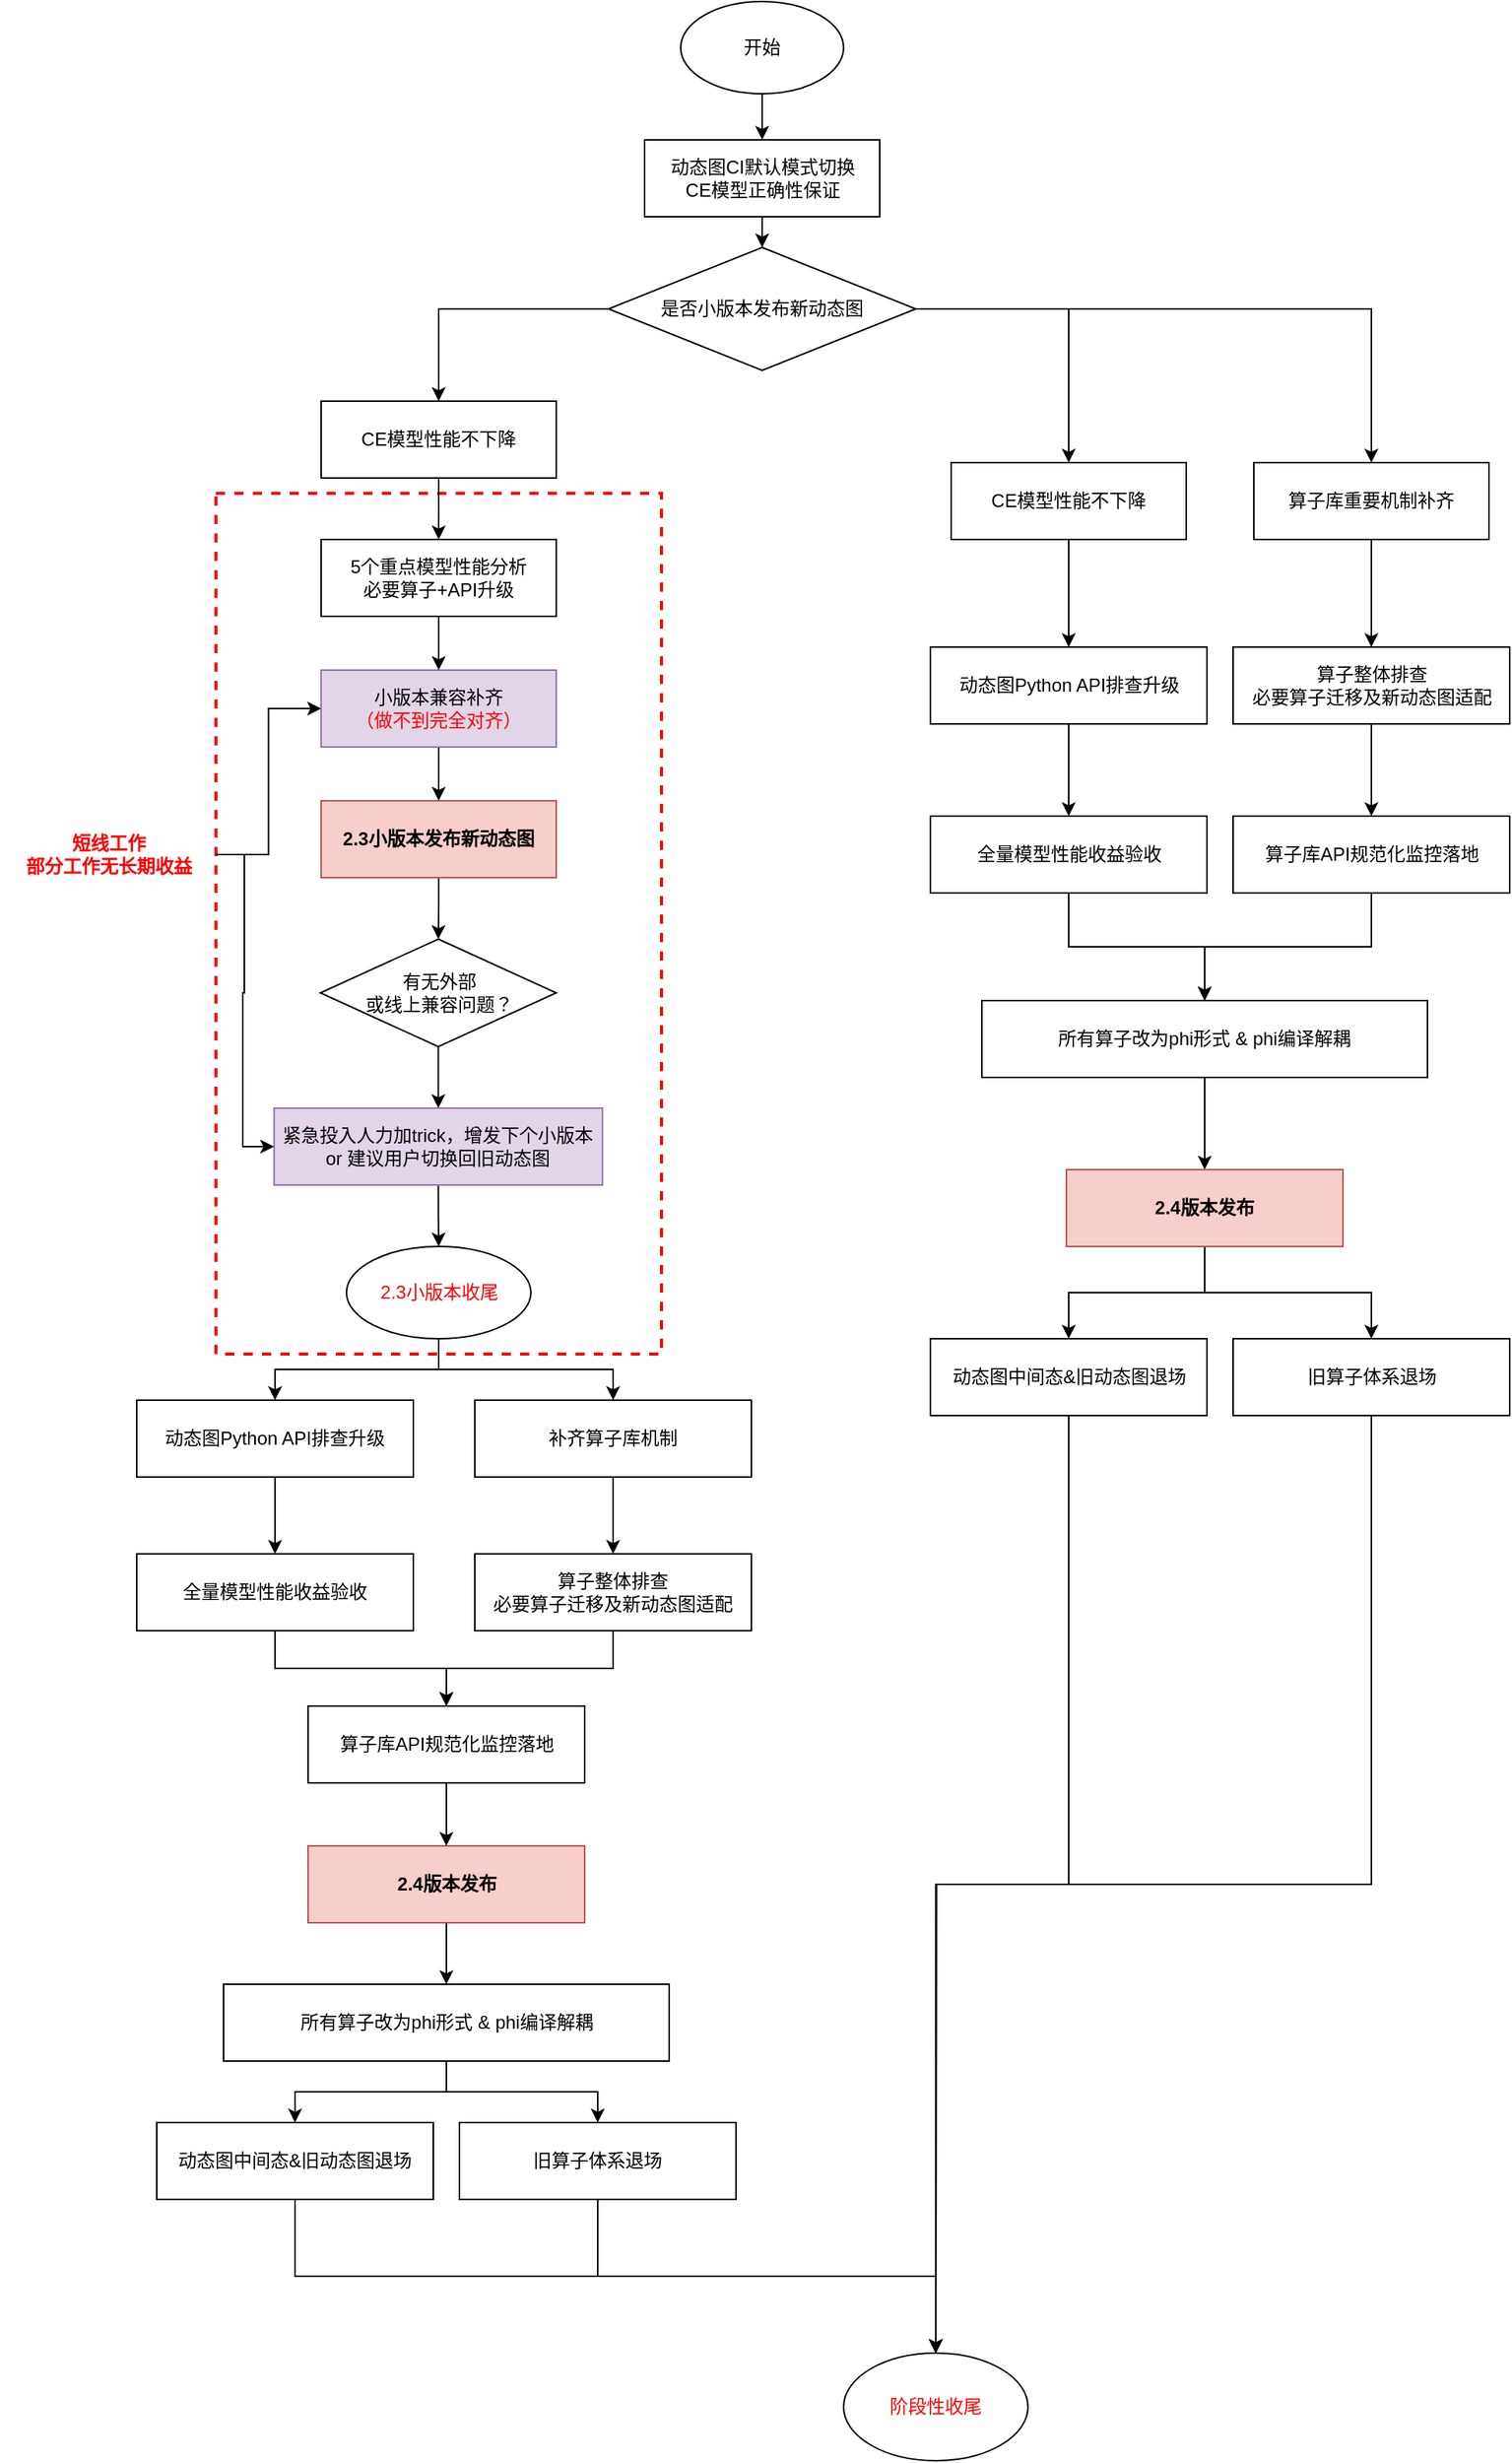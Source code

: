 <mxfile version="18.0.2" type="github">
  <diagram id="AkEbU5Lf4pVV4BZRs5vu" name="Page-1">
    <mxGraphModel dx="1773" dy="613" grid="1" gridSize="10" guides="1" tooltips="1" connect="1" arrows="1" fold="1" page="1" pageScale="1" pageWidth="827" pageHeight="1169" math="0" shadow="0">
      <root>
        <mxCell id="0" />
        <mxCell id="1" parent="0" />
        <mxCell id="nK6vygtbl7YxW8PINwqs-41" value="" style="rounded=0;whiteSpace=wrap;html=1;fontColor=#FF0000;fillColor=none;dashed=1;strokeColor=#FF0000;strokeWidth=2;" vertex="1" parent="1">
          <mxGeometry x="51.5" y="420" width="290" height="560" as="geometry" />
        </mxCell>
        <mxCell id="nK6vygtbl7YxW8PINwqs-4" style="edgeStyle=orthogonalEdgeStyle;rounded=0;orthogonalLoop=1;jettySize=auto;html=1;exitX=0.5;exitY=1;exitDx=0;exitDy=0;entryX=0.5;entryY=0;entryDx=0;entryDy=0;" edge="1" parent="1" source="nK6vygtbl7YxW8PINwqs-1" target="nK6vygtbl7YxW8PINwqs-2">
          <mxGeometry relative="1" as="geometry" />
        </mxCell>
        <mxCell id="nK6vygtbl7YxW8PINwqs-1" value="开始" style="ellipse;whiteSpace=wrap;html=1;" vertex="1" parent="1">
          <mxGeometry x="354" y="100" width="106" height="60" as="geometry" />
        </mxCell>
        <mxCell id="nK6vygtbl7YxW8PINwqs-5" style="edgeStyle=orthogonalEdgeStyle;rounded=0;orthogonalLoop=1;jettySize=auto;html=1;exitX=0.5;exitY=1;exitDx=0;exitDy=0;entryX=0.5;entryY=0;entryDx=0;entryDy=0;" edge="1" parent="1" source="nK6vygtbl7YxW8PINwqs-2" target="nK6vygtbl7YxW8PINwqs-3">
          <mxGeometry relative="1" as="geometry" />
        </mxCell>
        <mxCell id="nK6vygtbl7YxW8PINwqs-2" value="动态图CI默认模式切换&lt;br&gt;CE模型正确性保证" style="rounded=0;whiteSpace=wrap;html=1;" vertex="1" parent="1">
          <mxGeometry x="330.5" y="190" width="153" height="50" as="geometry" />
        </mxCell>
        <mxCell id="nK6vygtbl7YxW8PINwqs-15" style="edgeStyle=orthogonalEdgeStyle;rounded=0;orthogonalLoop=1;jettySize=auto;html=1;exitX=0;exitY=0.5;exitDx=0;exitDy=0;fontColor=#FF0000;" edge="1" parent="1" source="nK6vygtbl7YxW8PINwqs-3" target="nK6vygtbl7YxW8PINwqs-8">
          <mxGeometry relative="1" as="geometry" />
        </mxCell>
        <mxCell id="nK6vygtbl7YxW8PINwqs-16" style="edgeStyle=orthogonalEdgeStyle;rounded=0;orthogonalLoop=1;jettySize=auto;html=1;exitX=1;exitY=0.5;exitDx=0;exitDy=0;fontColor=#FF0000;" edge="1" parent="1" source="nK6vygtbl7YxW8PINwqs-3" target="nK6vygtbl7YxW8PINwqs-6">
          <mxGeometry relative="1" as="geometry" />
        </mxCell>
        <mxCell id="nK6vygtbl7YxW8PINwqs-17" style="edgeStyle=orthogonalEdgeStyle;rounded=0;orthogonalLoop=1;jettySize=auto;html=1;exitX=1;exitY=0.5;exitDx=0;exitDy=0;fontColor=#FF0000;" edge="1" parent="1" source="nK6vygtbl7YxW8PINwqs-3" target="nK6vygtbl7YxW8PINwqs-7">
          <mxGeometry relative="1" as="geometry" />
        </mxCell>
        <mxCell id="nK6vygtbl7YxW8PINwqs-3" value="是否小版本发布新动态图" style="rhombus;whiteSpace=wrap;html=1;" vertex="1" parent="1">
          <mxGeometry x="307" y="260" width="200" height="80" as="geometry" />
        </mxCell>
        <mxCell id="nK6vygtbl7YxW8PINwqs-61" style="edgeStyle=orthogonalEdgeStyle;rounded=0;orthogonalLoop=1;jettySize=auto;html=1;exitX=0.5;exitY=1;exitDx=0;exitDy=0;fontColor=#FF0000;" edge="1" parent="1" source="nK6vygtbl7YxW8PINwqs-6" target="nK6vygtbl7YxW8PINwqs-28">
          <mxGeometry relative="1" as="geometry" />
        </mxCell>
        <mxCell id="nK6vygtbl7YxW8PINwqs-6" value="CE模型性能不下降" style="rounded=0;whiteSpace=wrap;html=1;" vertex="1" parent="1">
          <mxGeometry x="530" y="400" width="153" height="50" as="geometry" />
        </mxCell>
        <mxCell id="nK6vygtbl7YxW8PINwqs-62" style="edgeStyle=orthogonalEdgeStyle;rounded=0;orthogonalLoop=1;jettySize=auto;html=1;exitX=0.5;exitY=1;exitDx=0;exitDy=0;fontColor=#FF0000;" edge="1" parent="1" source="nK6vygtbl7YxW8PINwqs-7" target="nK6vygtbl7YxW8PINwqs-26">
          <mxGeometry relative="1" as="geometry" />
        </mxCell>
        <mxCell id="nK6vygtbl7YxW8PINwqs-7" value="算子库重要机制补齐" style="rounded=0;whiteSpace=wrap;html=1;" vertex="1" parent="1">
          <mxGeometry x="727" y="400" width="153" height="50" as="geometry" />
        </mxCell>
        <mxCell id="nK6vygtbl7YxW8PINwqs-18" style="edgeStyle=orthogonalEdgeStyle;rounded=0;orthogonalLoop=1;jettySize=auto;html=1;exitX=0.5;exitY=1;exitDx=0;exitDy=0;entryX=0.5;entryY=0;entryDx=0;entryDy=0;fontColor=#FF0000;" edge="1" parent="1" source="nK6vygtbl7YxW8PINwqs-8" target="nK6vygtbl7YxW8PINwqs-11">
          <mxGeometry relative="1" as="geometry" />
        </mxCell>
        <mxCell id="nK6vygtbl7YxW8PINwqs-8" value="CE模型性能不下降" style="rounded=0;whiteSpace=wrap;html=1;" vertex="1" parent="1">
          <mxGeometry x="120" y="360" width="153" height="50" as="geometry" />
        </mxCell>
        <mxCell id="nK6vygtbl7YxW8PINwqs-19" style="edgeStyle=orthogonalEdgeStyle;rounded=0;orthogonalLoop=1;jettySize=auto;html=1;exitX=0.5;exitY=1;exitDx=0;exitDy=0;fontColor=#FF0000;" edge="1" parent="1" source="nK6vygtbl7YxW8PINwqs-11" target="nK6vygtbl7YxW8PINwqs-12">
          <mxGeometry relative="1" as="geometry" />
        </mxCell>
        <mxCell id="nK6vygtbl7YxW8PINwqs-11" value="5个重点模型性能分析&lt;br&gt;必要算子+API升级" style="rounded=0;whiteSpace=wrap;html=1;" vertex="1" parent="1">
          <mxGeometry x="120" y="450" width="153" height="50" as="geometry" />
        </mxCell>
        <mxCell id="nK6vygtbl7YxW8PINwqs-20" style="edgeStyle=orthogonalEdgeStyle;rounded=0;orthogonalLoop=1;jettySize=auto;html=1;exitX=0.5;exitY=1;exitDx=0;exitDy=0;entryX=0.5;entryY=0;entryDx=0;entryDy=0;fontColor=#FF0000;" edge="1" parent="1" source="nK6vygtbl7YxW8PINwqs-12" target="nK6vygtbl7YxW8PINwqs-13">
          <mxGeometry relative="1" as="geometry" />
        </mxCell>
        <mxCell id="nK6vygtbl7YxW8PINwqs-12" value="小版本兼容补齐&lt;br&gt;&lt;font color=&quot;#ff0000&quot;&gt;（做不到完全对齐）&lt;/font&gt;" style="rounded=0;whiteSpace=wrap;html=1;fillColor=#e1d5e7;strokeColor=#9673a6;" vertex="1" parent="1">
          <mxGeometry x="120" y="535" width="153" height="50" as="geometry" />
        </mxCell>
        <mxCell id="nK6vygtbl7YxW8PINwqs-21" style="edgeStyle=orthogonalEdgeStyle;rounded=0;orthogonalLoop=1;jettySize=auto;html=1;exitX=0.5;exitY=1;exitDx=0;exitDy=0;entryX=0.5;entryY=0;entryDx=0;entryDy=0;fontColor=#FF0000;" edge="1" parent="1" source="nK6vygtbl7YxW8PINwqs-13" target="nK6vygtbl7YxW8PINwqs-14">
          <mxGeometry relative="1" as="geometry" />
        </mxCell>
        <mxCell id="nK6vygtbl7YxW8PINwqs-13" value="2.3小版本发布新动态图" style="rounded=0;whiteSpace=wrap;html=1;fillColor=#f8cecc;strokeColor=#b85450;fontStyle=1" vertex="1" parent="1">
          <mxGeometry x="120" y="620" width="153" height="50" as="geometry" />
        </mxCell>
        <mxCell id="nK6vygtbl7YxW8PINwqs-23" style="edgeStyle=orthogonalEdgeStyle;rounded=0;orthogonalLoop=1;jettySize=auto;html=1;exitX=0.5;exitY=1;exitDx=0;exitDy=0;entryX=0.5;entryY=0;entryDx=0;entryDy=0;fontColor=#FF0000;" edge="1" parent="1" source="nK6vygtbl7YxW8PINwqs-14" target="nK6vygtbl7YxW8PINwqs-22">
          <mxGeometry relative="1" as="geometry" />
        </mxCell>
        <mxCell id="nK6vygtbl7YxW8PINwqs-14" value="有无外部&lt;br&gt;或线上兼容问题？" style="rhombus;whiteSpace=wrap;html=1;" vertex="1" parent="1">
          <mxGeometry x="119.5" y="710" width="153.5" height="70" as="geometry" />
        </mxCell>
        <mxCell id="nK6vygtbl7YxW8PINwqs-48" style="edgeStyle=orthogonalEdgeStyle;rounded=0;orthogonalLoop=1;jettySize=auto;html=1;exitX=0.5;exitY=1;exitDx=0;exitDy=0;entryX=0.5;entryY=0;entryDx=0;entryDy=0;fontColor=#FF0000;" edge="1" parent="1" source="nK6vygtbl7YxW8PINwqs-22" target="nK6vygtbl7YxW8PINwqs-47">
          <mxGeometry relative="1" as="geometry" />
        </mxCell>
        <mxCell id="nK6vygtbl7YxW8PINwqs-22" value="紧急投入人力加trick，增发下个小版本&lt;br&gt;or 建议用户切换回旧动态图" style="rounded=0;whiteSpace=wrap;html=1;fillColor=#e1d5e7;strokeColor=#9673a6;" vertex="1" parent="1">
          <mxGeometry x="89.38" y="820" width="213.75" height="50" as="geometry" />
        </mxCell>
        <mxCell id="nK6vygtbl7YxW8PINwqs-45" style="edgeStyle=orthogonalEdgeStyle;rounded=0;orthogonalLoop=1;jettySize=auto;html=1;exitX=0.5;exitY=1;exitDx=0;exitDy=0;fontColor=#FF0000;" edge="1" parent="1" source="nK6vygtbl7YxW8PINwqs-24" target="nK6vygtbl7YxW8PINwqs-25">
          <mxGeometry relative="1" as="geometry" />
        </mxCell>
        <mxCell id="nK6vygtbl7YxW8PINwqs-24" value="补齐算子库机制" style="rounded=0;whiteSpace=wrap;html=1;" vertex="1" parent="1">
          <mxGeometry x="220" y="1010" width="180" height="50" as="geometry" />
        </mxCell>
        <mxCell id="nK6vygtbl7YxW8PINwqs-51" style="edgeStyle=orthogonalEdgeStyle;rounded=0;orthogonalLoop=1;jettySize=auto;html=1;exitX=0.5;exitY=1;exitDx=0;exitDy=0;entryX=0.5;entryY=0;entryDx=0;entryDy=0;fontColor=#FF0000;" edge="1" parent="1" source="nK6vygtbl7YxW8PINwqs-25" target="nK6vygtbl7YxW8PINwqs-40">
          <mxGeometry relative="1" as="geometry" />
        </mxCell>
        <mxCell id="nK6vygtbl7YxW8PINwqs-25" value="算子整体排查&lt;br&gt;必要算子迁移及新动态图适配" style="rounded=0;whiteSpace=wrap;html=1;" vertex="1" parent="1">
          <mxGeometry x="220" y="1110" width="180" height="50" as="geometry" />
        </mxCell>
        <mxCell id="nK6vygtbl7YxW8PINwqs-64" style="edgeStyle=orthogonalEdgeStyle;rounded=0;orthogonalLoop=1;jettySize=auto;html=1;exitX=0.5;exitY=1;exitDx=0;exitDy=0;entryX=0.5;entryY=0;entryDx=0;entryDy=0;fontColor=#FF0000;" edge="1" parent="1" source="nK6vygtbl7YxW8PINwqs-26" target="nK6vygtbl7YxW8PINwqs-29">
          <mxGeometry relative="1" as="geometry" />
        </mxCell>
        <mxCell id="nK6vygtbl7YxW8PINwqs-26" value="算子整体排查&lt;br&gt;必要算子迁移及新动态图适配" style="rounded=0;whiteSpace=wrap;html=1;" vertex="1" parent="1">
          <mxGeometry x="713.5" y="520" width="180" height="50" as="geometry" />
        </mxCell>
        <mxCell id="nK6vygtbl7YxW8PINwqs-44" style="edgeStyle=orthogonalEdgeStyle;rounded=0;orthogonalLoop=1;jettySize=auto;html=1;exitX=0.5;exitY=1;exitDx=0;exitDy=0;entryX=0.5;entryY=0;entryDx=0;entryDy=0;fontColor=#FF0000;" edge="1" parent="1" source="nK6vygtbl7YxW8PINwqs-27" target="nK6vygtbl7YxW8PINwqs-31">
          <mxGeometry relative="1" as="geometry" />
        </mxCell>
        <mxCell id="nK6vygtbl7YxW8PINwqs-27" value="动态图Python API排查升级" style="rounded=0;whiteSpace=wrap;html=1;" vertex="1" parent="1">
          <mxGeometry y="1010" width="180" height="50" as="geometry" />
        </mxCell>
        <mxCell id="nK6vygtbl7YxW8PINwqs-63" style="edgeStyle=orthogonalEdgeStyle;rounded=0;orthogonalLoop=1;jettySize=auto;html=1;exitX=0.5;exitY=1;exitDx=0;exitDy=0;fontColor=#FF0000;" edge="1" parent="1" source="nK6vygtbl7YxW8PINwqs-28" target="nK6vygtbl7YxW8PINwqs-30">
          <mxGeometry relative="1" as="geometry" />
        </mxCell>
        <mxCell id="nK6vygtbl7YxW8PINwqs-28" value="动态图Python API排查升级" style="rounded=0;whiteSpace=wrap;html=1;" vertex="1" parent="1">
          <mxGeometry x="516.5" y="520" width="180" height="50" as="geometry" />
        </mxCell>
        <mxCell id="nK6vygtbl7YxW8PINwqs-66" style="edgeStyle=orthogonalEdgeStyle;rounded=0;orthogonalLoop=1;jettySize=auto;html=1;exitX=0.5;exitY=1;exitDx=0;exitDy=0;fontColor=#FF0000;" edge="1" parent="1" source="nK6vygtbl7YxW8PINwqs-29" target="nK6vygtbl7YxW8PINwqs-32">
          <mxGeometry relative="1" as="geometry" />
        </mxCell>
        <mxCell id="nK6vygtbl7YxW8PINwqs-29" value="算子库API规范化监控落地" style="rounded=0;whiteSpace=wrap;html=1;" vertex="1" parent="1">
          <mxGeometry x="713.5" y="630" width="180" height="50" as="geometry" />
        </mxCell>
        <mxCell id="nK6vygtbl7YxW8PINwqs-65" style="edgeStyle=orthogonalEdgeStyle;rounded=0;orthogonalLoop=1;jettySize=auto;html=1;exitX=0.5;exitY=1;exitDx=0;exitDy=0;fontColor=#FF0000;" edge="1" parent="1" source="nK6vygtbl7YxW8PINwqs-30" target="nK6vygtbl7YxW8PINwqs-32">
          <mxGeometry relative="1" as="geometry" />
        </mxCell>
        <mxCell id="nK6vygtbl7YxW8PINwqs-30" value="全量模型性能收益验收" style="rounded=0;whiteSpace=wrap;html=1;" vertex="1" parent="1">
          <mxGeometry x="516.5" y="630" width="180" height="50" as="geometry" />
        </mxCell>
        <mxCell id="nK6vygtbl7YxW8PINwqs-56" style="edgeStyle=orthogonalEdgeStyle;rounded=0;orthogonalLoop=1;jettySize=auto;html=1;exitX=0.5;exitY=1;exitDx=0;exitDy=0;entryX=0.5;entryY=0;entryDx=0;entryDy=0;fontColor=#FF0000;" edge="1" parent="1" source="nK6vygtbl7YxW8PINwqs-31" target="nK6vygtbl7YxW8PINwqs-40">
          <mxGeometry relative="1" as="geometry" />
        </mxCell>
        <mxCell id="nK6vygtbl7YxW8PINwqs-31" value="全量模型性能收益验收" style="rounded=0;whiteSpace=wrap;html=1;" vertex="1" parent="1">
          <mxGeometry y="1110" width="180" height="50" as="geometry" />
        </mxCell>
        <mxCell id="nK6vygtbl7YxW8PINwqs-67" style="edgeStyle=orthogonalEdgeStyle;rounded=0;orthogonalLoop=1;jettySize=auto;html=1;exitX=0.5;exitY=1;exitDx=0;exitDy=0;fontColor=#FF0000;" edge="1" parent="1" source="nK6vygtbl7YxW8PINwqs-32" target="nK6vygtbl7YxW8PINwqs-35">
          <mxGeometry relative="1" as="geometry" />
        </mxCell>
        <mxCell id="nK6vygtbl7YxW8PINwqs-32" value="所有算子改为phi形式 &amp;amp; phi编译解耦" style="rounded=0;whiteSpace=wrap;html=1;" vertex="1" parent="1">
          <mxGeometry x="550" y="750" width="290" height="50" as="geometry" />
        </mxCell>
        <mxCell id="nK6vygtbl7YxW8PINwqs-70" style="edgeStyle=orthogonalEdgeStyle;rounded=0;orthogonalLoop=1;jettySize=auto;html=1;exitX=0.5;exitY=1;exitDx=0;exitDy=0;entryX=0.5;entryY=0;entryDx=0;entryDy=0;fontColor=#FF0000;" edge="1" parent="1" source="nK6vygtbl7YxW8PINwqs-33" target="nK6vygtbl7YxW8PINwqs-57">
          <mxGeometry relative="1" as="geometry" />
        </mxCell>
        <mxCell id="nK6vygtbl7YxW8PINwqs-33" value="动态图中间态&amp;amp;旧动态图退场" style="rounded=0;whiteSpace=wrap;html=1;" vertex="1" parent="1">
          <mxGeometry x="516.5" y="970" width="180" height="50" as="geometry" />
        </mxCell>
        <mxCell id="nK6vygtbl7YxW8PINwqs-71" style="edgeStyle=orthogonalEdgeStyle;rounded=0;orthogonalLoop=1;jettySize=auto;html=1;exitX=0.5;exitY=1;exitDx=0;exitDy=0;fontColor=#FF0000;" edge="1" parent="1" source="nK6vygtbl7YxW8PINwqs-34">
          <mxGeometry relative="1" as="geometry">
            <mxPoint x="520" y="1630" as="targetPoint" />
          </mxGeometry>
        </mxCell>
        <mxCell id="nK6vygtbl7YxW8PINwqs-34" value="旧算子体系退场" style="rounded=0;whiteSpace=wrap;html=1;" vertex="1" parent="1">
          <mxGeometry x="713.5" y="970" width="180" height="50" as="geometry" />
        </mxCell>
        <mxCell id="nK6vygtbl7YxW8PINwqs-68" style="edgeStyle=orthogonalEdgeStyle;rounded=0;orthogonalLoop=1;jettySize=auto;html=1;exitX=0.5;exitY=1;exitDx=0;exitDy=0;fontColor=#FF0000;" edge="1" parent="1" source="nK6vygtbl7YxW8PINwqs-35" target="nK6vygtbl7YxW8PINwqs-33">
          <mxGeometry relative="1" as="geometry" />
        </mxCell>
        <mxCell id="nK6vygtbl7YxW8PINwqs-69" style="edgeStyle=orthogonalEdgeStyle;rounded=0;orthogonalLoop=1;jettySize=auto;html=1;exitX=0.5;exitY=1;exitDx=0;exitDy=0;fontColor=#FF0000;" edge="1" parent="1" source="nK6vygtbl7YxW8PINwqs-35" target="nK6vygtbl7YxW8PINwqs-34">
          <mxGeometry relative="1" as="geometry" />
        </mxCell>
        <mxCell id="nK6vygtbl7YxW8PINwqs-35" value="2.4版本发布" style="rounded=0;whiteSpace=wrap;html=1;fillColor=#f8cecc;strokeColor=#b85450;fontStyle=1" vertex="1" parent="1">
          <mxGeometry x="605" y="860" width="180" height="50" as="geometry" />
        </mxCell>
        <mxCell id="nK6vygtbl7YxW8PINwqs-54" style="edgeStyle=orthogonalEdgeStyle;rounded=0;orthogonalLoop=1;jettySize=auto;html=1;exitX=0.5;exitY=1;exitDx=0;exitDy=0;fontColor=#FF0000;" edge="1" parent="1" source="nK6vygtbl7YxW8PINwqs-36" target="nK6vygtbl7YxW8PINwqs-37">
          <mxGeometry relative="1" as="geometry" />
        </mxCell>
        <mxCell id="nK6vygtbl7YxW8PINwqs-55" style="edgeStyle=orthogonalEdgeStyle;rounded=0;orthogonalLoop=1;jettySize=auto;html=1;exitX=0.5;exitY=1;exitDx=0;exitDy=0;fontColor=#FF0000;" edge="1" parent="1" source="nK6vygtbl7YxW8PINwqs-36" target="nK6vygtbl7YxW8PINwqs-38">
          <mxGeometry relative="1" as="geometry" />
        </mxCell>
        <mxCell id="nK6vygtbl7YxW8PINwqs-36" value="所有算子改为phi形式 &amp;amp; phi编译解耦" style="rounded=0;whiteSpace=wrap;html=1;" vertex="1" parent="1">
          <mxGeometry x="56.5" y="1390" width="290" height="50" as="geometry" />
        </mxCell>
        <mxCell id="nK6vygtbl7YxW8PINwqs-72" style="edgeStyle=orthogonalEdgeStyle;rounded=0;orthogonalLoop=1;jettySize=auto;html=1;exitX=0.5;exitY=1;exitDx=0;exitDy=0;fontColor=#FF0000;" edge="1" parent="1" source="nK6vygtbl7YxW8PINwqs-37" target="nK6vygtbl7YxW8PINwqs-57">
          <mxGeometry relative="1" as="geometry" />
        </mxCell>
        <mxCell id="nK6vygtbl7YxW8PINwqs-37" value="动态图中间态&amp;amp;旧动态图退场" style="rounded=0;whiteSpace=wrap;html=1;" vertex="1" parent="1">
          <mxGeometry x="13" y="1480" width="180" height="50" as="geometry" />
        </mxCell>
        <mxCell id="nK6vygtbl7YxW8PINwqs-73" style="edgeStyle=orthogonalEdgeStyle;rounded=0;orthogonalLoop=1;jettySize=auto;html=1;exitX=0.5;exitY=1;exitDx=0;exitDy=0;entryX=0.5;entryY=0;entryDx=0;entryDy=0;fontColor=#FF0000;" edge="1" parent="1" source="nK6vygtbl7YxW8PINwqs-38" target="nK6vygtbl7YxW8PINwqs-57">
          <mxGeometry relative="1" as="geometry" />
        </mxCell>
        <mxCell id="nK6vygtbl7YxW8PINwqs-38" value="旧算子体系退场" style="rounded=0;whiteSpace=wrap;html=1;" vertex="1" parent="1">
          <mxGeometry x="210" y="1480" width="180" height="50" as="geometry" />
        </mxCell>
        <mxCell id="nK6vygtbl7YxW8PINwqs-53" style="edgeStyle=orthogonalEdgeStyle;rounded=0;orthogonalLoop=1;jettySize=auto;html=1;exitX=0.5;exitY=1;exitDx=0;exitDy=0;fontColor=#FF0000;" edge="1" parent="1" source="nK6vygtbl7YxW8PINwqs-39" target="nK6vygtbl7YxW8PINwqs-36">
          <mxGeometry relative="1" as="geometry" />
        </mxCell>
        <mxCell id="nK6vygtbl7YxW8PINwqs-39" value="2.4版本发布" style="rounded=0;whiteSpace=wrap;html=1;fontStyle=1;fillColor=#f8cecc;strokeColor=#b85450;" vertex="1" parent="1">
          <mxGeometry x="111.5" y="1300" width="180" height="50" as="geometry" />
        </mxCell>
        <mxCell id="nK6vygtbl7YxW8PINwqs-52" style="edgeStyle=orthogonalEdgeStyle;rounded=0;orthogonalLoop=1;jettySize=auto;html=1;exitX=0.5;exitY=1;exitDx=0;exitDy=0;entryX=0.5;entryY=0;entryDx=0;entryDy=0;fontColor=#FF0000;" edge="1" parent="1" source="nK6vygtbl7YxW8PINwqs-40" target="nK6vygtbl7YxW8PINwqs-39">
          <mxGeometry relative="1" as="geometry" />
        </mxCell>
        <mxCell id="nK6vygtbl7YxW8PINwqs-40" value="算子库API规范化监控落地" style="rounded=0;whiteSpace=wrap;html=1;" vertex="1" parent="1">
          <mxGeometry x="111.5" y="1209" width="180" height="50" as="geometry" />
        </mxCell>
        <mxCell id="nK6vygtbl7YxW8PINwqs-49" style="edgeStyle=orthogonalEdgeStyle;rounded=0;orthogonalLoop=1;jettySize=auto;html=1;exitX=0.5;exitY=1;exitDx=0;exitDy=0;fontColor=#FF0000;" edge="1" parent="1" source="nK6vygtbl7YxW8PINwqs-47" target="nK6vygtbl7YxW8PINwqs-27">
          <mxGeometry relative="1" as="geometry" />
        </mxCell>
        <mxCell id="nK6vygtbl7YxW8PINwqs-50" style="edgeStyle=orthogonalEdgeStyle;rounded=0;orthogonalLoop=1;jettySize=auto;html=1;exitX=0.5;exitY=1;exitDx=0;exitDy=0;fontColor=#FF0000;" edge="1" parent="1" source="nK6vygtbl7YxW8PINwqs-47" target="nK6vygtbl7YxW8PINwqs-24">
          <mxGeometry relative="1" as="geometry" />
        </mxCell>
        <mxCell id="nK6vygtbl7YxW8PINwqs-47" value="2.3小版本收尾" style="ellipse;whiteSpace=wrap;html=1;fontColor=#FF0000;fillColor=none;" vertex="1" parent="1">
          <mxGeometry x="136.5" y="910" width="120" height="60" as="geometry" />
        </mxCell>
        <mxCell id="nK6vygtbl7YxW8PINwqs-57" value="阶段性收尾" style="ellipse;whiteSpace=wrap;html=1;fontColor=#FF0000;fillColor=none;" vertex="1" parent="1">
          <mxGeometry x="460" y="1630" width="120" height="70" as="geometry" />
        </mxCell>
        <mxCell id="nK6vygtbl7YxW8PINwqs-59" style="edgeStyle=orthogonalEdgeStyle;rounded=0;orthogonalLoop=1;jettySize=auto;html=1;entryX=0;entryY=0.5;entryDx=0;entryDy=0;fontColor=#FF0000;" edge="1" parent="1" source="nK6vygtbl7YxW8PINwqs-58" target="nK6vygtbl7YxW8PINwqs-12">
          <mxGeometry relative="1" as="geometry" />
        </mxCell>
        <mxCell id="nK6vygtbl7YxW8PINwqs-60" style="edgeStyle=orthogonalEdgeStyle;rounded=0;orthogonalLoop=1;jettySize=auto;html=1;entryX=0;entryY=0.5;entryDx=0;entryDy=0;fontColor=#FF0000;" edge="1" parent="1" source="nK6vygtbl7YxW8PINwqs-58" target="nK6vygtbl7YxW8PINwqs-22">
          <mxGeometry relative="1" as="geometry">
            <Array as="points">
              <mxPoint x="70" y="655" />
              <mxPoint x="70" y="745" />
              <mxPoint x="69" y="745" />
              <mxPoint x="69" y="845" />
            </Array>
          </mxGeometry>
        </mxCell>
        <mxCell id="nK6vygtbl7YxW8PINwqs-58" value="短线工作&lt;br&gt;部分工作无长期收益" style="text;html=1;strokeColor=none;fillColor=none;align=center;verticalAlign=middle;whiteSpace=wrap;rounded=0;dashed=1;fontColor=#FF0000;fontStyle=1" vertex="1" parent="1">
          <mxGeometry x="-88.5" y="640" width="140" height="30" as="geometry" />
        </mxCell>
      </root>
    </mxGraphModel>
  </diagram>
</mxfile>
